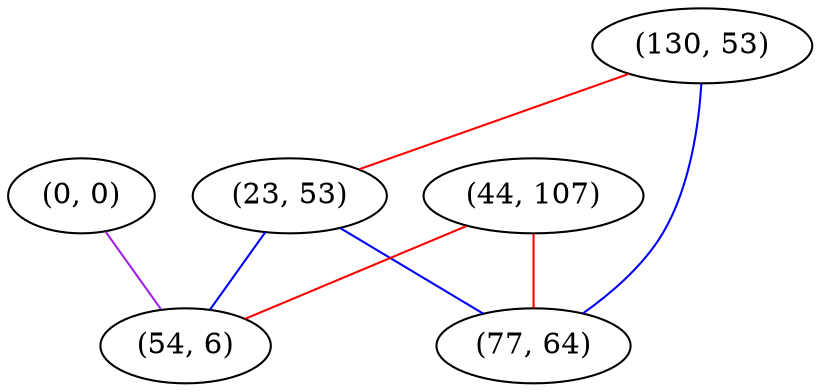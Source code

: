 graph "" {
"(0, 0)";
"(130, 53)";
"(23, 53)";
"(44, 107)";
"(54, 6)";
"(77, 64)";
"(0, 0)" -- "(54, 6)"  [color=purple, key=0, weight=4];
"(130, 53)" -- "(23, 53)"  [color=red, key=0, weight=1];
"(130, 53)" -- "(77, 64)"  [color=blue, key=0, weight=3];
"(23, 53)" -- "(77, 64)"  [color=blue, key=0, weight=3];
"(23, 53)" -- "(54, 6)"  [color=blue, key=0, weight=3];
"(44, 107)" -- "(77, 64)"  [color=red, key=0, weight=1];
"(44, 107)" -- "(54, 6)"  [color=red, key=0, weight=1];
}
